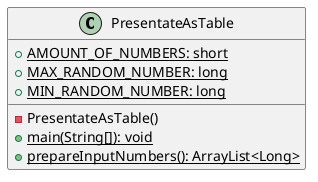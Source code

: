 @startuml

    class PresentateAsTable {
        {static} +AMOUNT_OF_NUMBERS: short
        {static} +MAX_RANDOM_NUMBER: long
        {static} +MIN_RANDOM_NUMBER: long
        -PresentateAsTable()
        {static} +main(String[]): void
        {static} +prepareInputNumbers(): ArrayList<Long>
    }

@enduml
